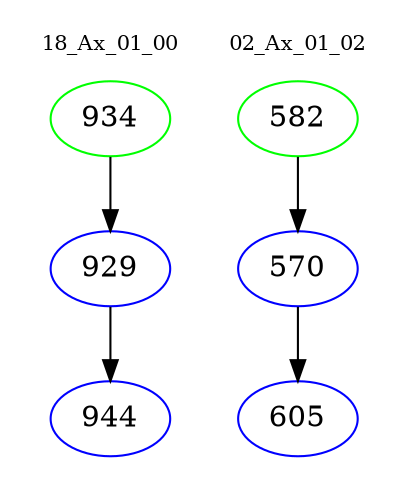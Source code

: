 digraph{
subgraph cluster_0 {
color = white
label = "18_Ax_01_00";
fontsize=10;
T0_934 [label="934", color="green"]
T0_934 -> T0_929 [color="black"]
T0_929 [label="929", color="blue"]
T0_929 -> T0_944 [color="black"]
T0_944 [label="944", color="blue"]
}
subgraph cluster_1 {
color = white
label = "02_Ax_01_02";
fontsize=10;
T1_582 [label="582", color="green"]
T1_582 -> T1_570 [color="black"]
T1_570 [label="570", color="blue"]
T1_570 -> T1_605 [color="black"]
T1_605 [label="605", color="blue"]
}
}
